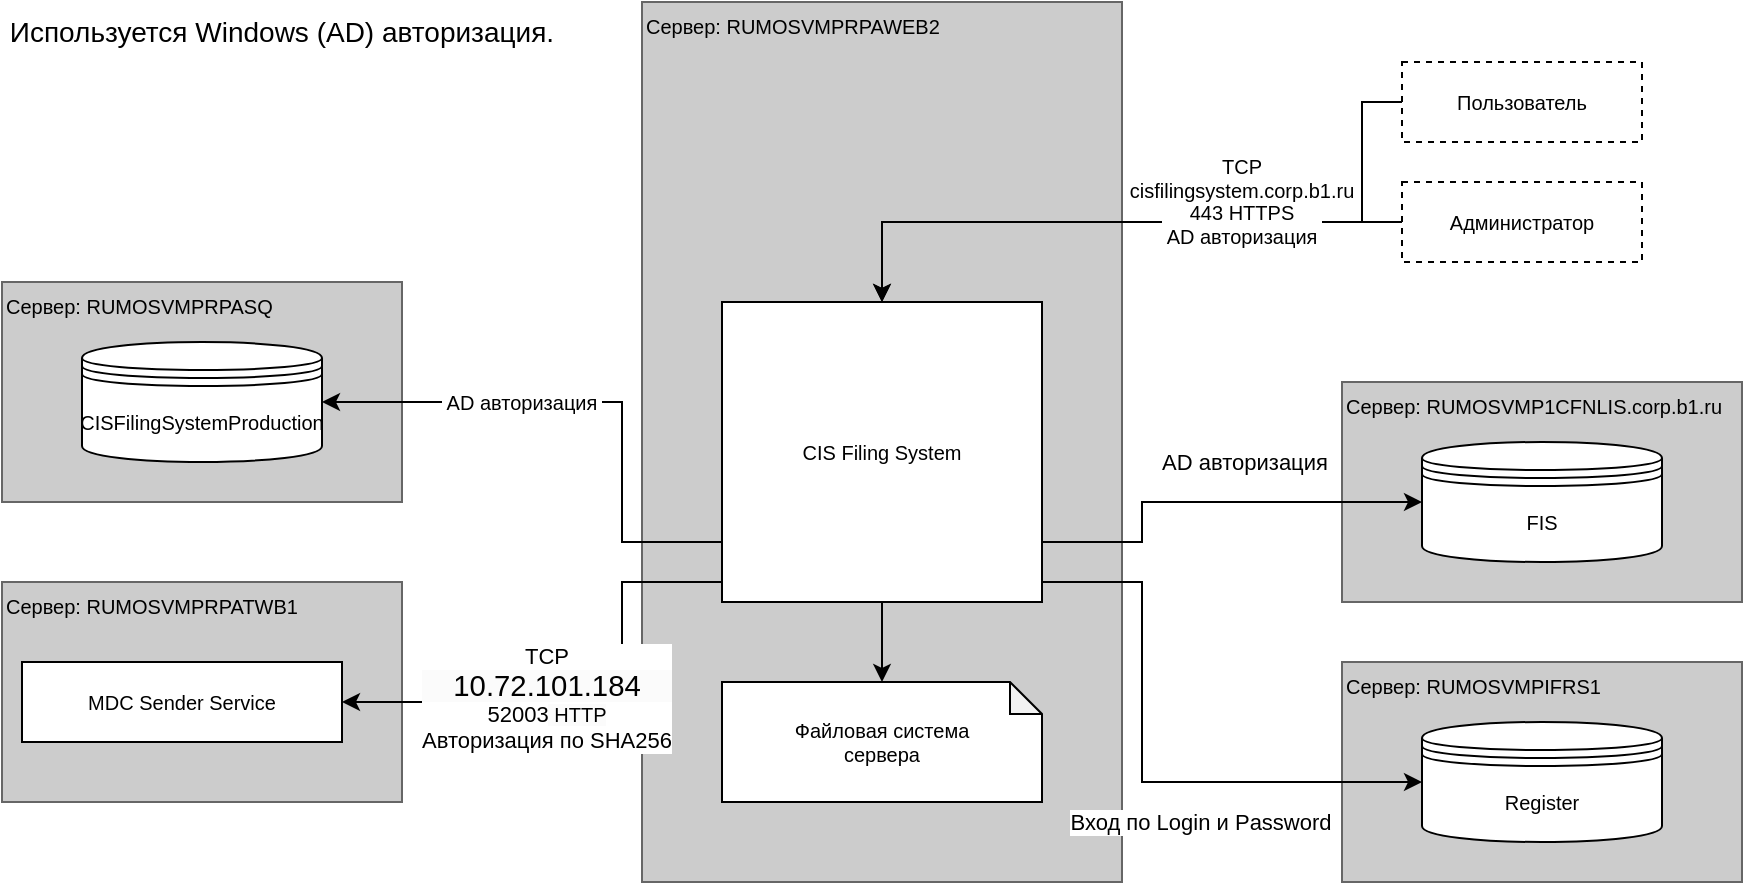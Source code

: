 <mxfile version="20.8.16" type="device"><diagram name="Page-1" id="dg8Ex8QmCC_MbF-9_2pT"><mxGraphModel dx="1050" dy="629" grid="1" gridSize="10" guides="1" tooltips="1" connect="1" arrows="1" fold="1" page="1" pageScale="1" pageWidth="850" pageHeight="1100" math="0" shadow="0"><root><mxCell id="0"/><mxCell id="1" parent="0"/><mxCell id="VwekRweZjR14Olpr0bdr-1" value="Сервер:&amp;nbsp;RUMOSVMPRPATWB1&lt;br&gt;" style="rounded=0;whiteSpace=wrap;html=1;align=left;imageVerticalAlign=middle;verticalAlign=top;fillColor=#CCCCCC;strokeColor=#666666;gradientColor=none;fontSize=10;fontFamily=Helvetica;" vertex="1" parent="1"><mxGeometry y="290" width="200" height="110" as="geometry"/></mxCell><mxCell id="BAZX7pDnKk6xcQMUl5FV-19" value="Пользователь" style="rounded=0;whiteSpace=wrap;html=1;fillColor=none;dashed=1;fontSize=10;fontFamily=Helvetica;" parent="1" vertex="1"><mxGeometry x="700" y="30" width="120" height="40" as="geometry"/></mxCell><mxCell id="BAZX7pDnKk6xcQMUl5FV-4" value="Сервер:&amp;nbsp;RUMOSVMPRPAWEB2" style="rounded=0;whiteSpace=wrap;html=1;fillColor=#CCCCCC;align=left;imageVerticalAlign=middle;verticalAlign=top;strokeColor=#666666;gradientColor=none;fontSize=10;fontFamily=Helvetica;" parent="1" vertex="1"><mxGeometry x="320" width="240" height="440" as="geometry"/></mxCell><mxCell id="BAZX7pDnKk6xcQMUl5FV-15" value="Сервер:&amp;nbsp;RUMOSVMPRPASQ" style="rounded=0;whiteSpace=wrap;html=1;align=left;imageVerticalAlign=middle;verticalAlign=top;fillColor=#CCCCCC;strokeColor=#666666;gradientColor=none;fontSize=10;fontFamily=Helvetica;" parent="1" vertex="1"><mxGeometry y="140" width="200" height="110" as="geometry"/></mxCell><mxCell id="BAZX7pDnKk6xcQMUl5FV-3" value="CISFilingSystemProduction" style="shape=datastore;whiteSpace=wrap;html=1;fontSize=10;fontFamily=Helvetica;" parent="1" vertex="1"><mxGeometry x="40" y="170" width="120" height="60" as="geometry"/></mxCell><mxCell id="VwekRweZjR14Olpr0bdr-2" style="edgeStyle=orthogonalEdgeStyle;rounded=0;orthogonalLoop=1;jettySize=auto;html=1;exitX=0;exitY=0.75;exitDx=0;exitDy=0;entryX=1;entryY=0.5;entryDx=0;entryDy=0;" edge="1" parent="1" source="BAZX7pDnKk6xcQMUl5FV-5" target="BAZX7pDnKk6xcQMUl5FV-12"><mxGeometry relative="1" as="geometry"><Array as="points"><mxPoint x="310" y="290"/><mxPoint x="310" y="350"/></Array></mxGeometry></mxCell><mxCell id="VwekRweZjR14Olpr0bdr-3" value="TCP&lt;br style=&quot;border-color: var(--border-color); font-size: 10px; background-color: rgb(251, 251, 251);&quot;&gt;&lt;div style=&quot;border-color: var(--border-color); background-color: rgb(251, 251, 251); page: WordSection1;&quot; class=&quot;WordSection1&quot;&gt;&lt;div style=&quot;page: WordSection1; font-size: medium;&quot; class=&quot;WordSection1&quot;&gt;&lt;p style=&quot;margin: 0cm 0cm 0.0pt; line-height: normal; font-size: 11pt; font-family: Calibri, sans-serif;&quot; class=&quot;MsoNormal&quot;&gt;10.72.101.184&lt;/p&gt;&lt;/div&gt;&lt;/div&gt;52003&lt;span style=&quot;font-size: 10px; background-color: rgb(251, 251, 251);&quot;&gt;&amp;nbsp;HTTP&lt;/span&gt;&lt;br&gt;Авторизация по SHA256" style="edgeLabel;html=1;align=center;verticalAlign=middle;resizable=0;points=[];" vertex="1" connectable="0" parent="VwekRweZjR14Olpr0bdr-2"><mxGeometry x="0.267" y="-2" relative="1" as="geometry"><mxPoint as="offset"/></mxGeometry></mxCell><mxCell id="BAZX7pDnKk6xcQMUl5FV-5" value="CIS Filing System" style="rounded=0;whiteSpace=wrap;html=1;fontSize=10;fontFamily=Helvetica;" parent="1" vertex="1"><mxGeometry x="360" y="150" width="160" height="150" as="geometry"/></mxCell><mxCell id="BAZX7pDnKk6xcQMUl5FV-6" value="Файловая система&lt;br style=&quot;font-size: 10px;&quot;&gt;сервера" style="shape=note;whiteSpace=wrap;html=1;backgroundOutline=1;darkOpacity=0.05;size=16;fontSize=10;fontFamily=Helvetica;" parent="1" vertex="1"><mxGeometry x="360" y="340" width="160" height="60" as="geometry"/></mxCell><mxCell id="BAZX7pDnKk6xcQMUl5FV-7" value="" style="endArrow=none;startArrow=classic;html=1;rounded=0;entryX=0.5;entryY=1;entryDx=0;entryDy=0;exitX=0.5;exitY=0;exitDx=0;exitDy=0;exitPerimeter=0;endFill=0;fontSize=10;fontFamily=Helvetica;" parent="1" source="BAZX7pDnKk6xcQMUl5FV-6" target="BAZX7pDnKk6xcQMUl5FV-5" edge="1"><mxGeometry width="50" height="50" relative="1" as="geometry"><mxPoint x="490" y="560" as="sourcePoint"/><mxPoint x="540" y="510" as="targetPoint"/></mxGeometry></mxCell><mxCell id="BAZX7pDnKk6xcQMUl5FV-8" value="" style="endArrow=none;startArrow=classic;html=1;rounded=0;exitX=1;exitY=0.5;exitDx=0;exitDy=0;entryX=0;entryY=0.25;entryDx=0;entryDy=0;endFill=0;fontSize=10;fontFamily=Helvetica;edgeStyle=orthogonalEdgeStyle;" parent="1" source="BAZX7pDnKk6xcQMUl5FV-3" target="BAZX7pDnKk6xcQMUl5FV-5" edge="1"><mxGeometry width="50" height="50" relative="1" as="geometry"><mxPoint x="290" y="490" as="sourcePoint"/><mxPoint x="340" y="440" as="targetPoint"/><Array as="points"><mxPoint x="310" y="200"/><mxPoint x="310" y="270"/></Array></mxGeometry></mxCell><mxCell id="BAZX7pDnKk6xcQMUl5FV-10" value="" style="endArrow=none;startArrow=classic;html=1;rounded=0;exitX=0.5;exitY=0;exitDx=0;exitDy=0;entryX=0;entryY=0.5;entryDx=0;entryDy=0;endFill=0;fontSize=10;fontFamily=Helvetica;edgeStyle=orthogonalEdgeStyle;" parent="1" source="BAZX7pDnKk6xcQMUl5FV-5" target="BAZX7pDnKk6xcQMUl5FV-19" edge="1"><mxGeometry width="50" height="50" relative="1" as="geometry"><mxPoint x="520" y="50" as="sourcePoint"/><mxPoint x="620" y="200" as="targetPoint"/><Array as="points"><mxPoint x="440" y="110"/><mxPoint x="680" y="110"/><mxPoint x="680" y="50"/></Array></mxGeometry></mxCell><mxCell id="BAZX7pDnKk6xcQMUl5FV-12" value="MDC Sender Service" style="rounded=0;whiteSpace=wrap;html=1;fontSize=10;fontFamily=Helvetica;" parent="1" vertex="1"><mxGeometry x="10" y="330" width="160" height="40" as="geometry"/></mxCell><mxCell id="u6d3Ql_ZmEHateGI0kDk-1" value="Администратор" style="rounded=0;whiteSpace=wrap;html=1;fillColor=none;dashed=1;fontSize=10;fontFamily=Helvetica;" parent="1" vertex="1"><mxGeometry x="700" y="90" width="120" height="40" as="geometry"/></mxCell><mxCell id="u6d3Ql_ZmEHateGI0kDk-2" value="" style="endArrow=none;startArrow=classic;html=1;rounded=0;exitX=0.5;exitY=0;exitDx=0;exitDy=0;entryX=0;entryY=0.5;entryDx=0;entryDy=0;endFill=0;fontSize=10;fontFamily=Helvetica;edgeStyle=orthogonalEdgeStyle;" parent="1" source="BAZX7pDnKk6xcQMUl5FV-5" target="u6d3Ql_ZmEHateGI0kDk-1" edge="1"><mxGeometry width="50" height="50" relative="1" as="geometry"><mxPoint x="530" y="210" as="sourcePoint"/><mxPoint x="630" y="210" as="targetPoint"/></mxGeometry></mxCell><mxCell id="u6d3Ql_ZmEHateGI0kDk-4" value="&lt;font style=&quot;font-size: 10px;&quot;&gt;TCP&lt;br style=&quot;font-size: 10px;&quot;&gt;&lt;div style=&quot;page: WordSection1; font-size: 10px;&quot; class=&quot;WordSection1&quot;&gt;&lt;p style=&quot;margin: 0cm 0cm 0.0pt; line-height: normal; font-size: 10px;&quot; class=&quot;MsoNormal&quot;&gt;cisfilingsystem.corp.b1.ru&lt;/p&gt;&lt;/div&gt;443 HTTPS&lt;br style=&quot;font-size: 10px;&quot;&gt;AD авторизация&lt;/font&gt;" style="text;html=1;align=center;verticalAlign=middle;whiteSpace=wrap;rounded=0;fillColor=default;fontSize=10;fontFamily=Helvetica;" parent="1" vertex="1"><mxGeometry x="580" y="70" width="80" height="60" as="geometry"/></mxCell><mxCell id="u6d3Ql_ZmEHateGI0kDk-7" value="&lt;font style=&quot;font-size: 10px;&quot;&gt;AD авторизация&lt;/font&gt;" style="text;html=1;align=center;verticalAlign=middle;whiteSpace=wrap;rounded=0;fillColor=default;fontSize=10;fontFamily=Helvetica;" parent="1" vertex="1"><mxGeometry x="220" y="190" width="80" height="20" as="geometry"/></mxCell><mxCell id="u6d3Ql_ZmEHateGI0kDk-12" value="Используется Windows (AD) авторизация." style="text;html=1;strokeColor=none;fillColor=none;align=center;verticalAlign=top;whiteSpace=wrap;rounded=0;fontSize=14;" parent="1" vertex="1"><mxGeometry width="280" height="40" as="geometry"/></mxCell><mxCell id="VwekRweZjR14Olpr0bdr-4" value="Сервер: RUMOSVMP1CFNLIS.corp.b1.ru" style="rounded=0;whiteSpace=wrap;html=1;align=left;imageVerticalAlign=middle;verticalAlign=top;fillColor=#CCCCCC;strokeColor=#666666;gradientColor=none;fontSize=10;fontFamily=Helvetica;" vertex="1" parent="1"><mxGeometry x="670" y="190" width="200" height="110" as="geometry"/></mxCell><mxCell id="VwekRweZjR14Olpr0bdr-5" value="FIS" style="shape=datastore;whiteSpace=wrap;html=1;fontSize=10;fontFamily=Helvetica;" vertex="1" parent="1"><mxGeometry x="710" y="220" width="120" height="60" as="geometry"/></mxCell><mxCell id="VwekRweZjR14Olpr0bdr-6" value="Сервер: RUMOSVMPIFRS1" style="rounded=0;whiteSpace=wrap;html=1;align=left;imageVerticalAlign=middle;verticalAlign=top;fillColor=#CCCCCC;strokeColor=#666666;gradientColor=none;fontSize=10;fontFamily=Helvetica;" vertex="1" parent="1"><mxGeometry x="670" y="330" width="200" height="110" as="geometry"/></mxCell><mxCell id="VwekRweZjR14Olpr0bdr-7" value="Register" style="shape=datastore;whiteSpace=wrap;html=1;fontSize=10;fontFamily=Helvetica;" vertex="1" parent="1"><mxGeometry x="710" y="360" width="120" height="60" as="geometry"/></mxCell><mxCell id="VwekRweZjR14Olpr0bdr-8" style="edgeStyle=orthogonalEdgeStyle;rounded=0;orthogonalLoop=1;jettySize=auto;html=1;exitX=1;exitY=0.25;exitDx=0;exitDy=0;entryX=0;entryY=0.5;entryDx=0;entryDy=0;fontColor=#000000;" edge="1" parent="1" source="BAZX7pDnKk6xcQMUl5FV-5" target="VwekRweZjR14Olpr0bdr-5"><mxGeometry relative="1" as="geometry"><Array as="points"><mxPoint x="570" y="270"/><mxPoint x="570" y="250"/></Array></mxGeometry></mxCell><mxCell id="VwekRweZjR14Olpr0bdr-9" value="AD авторизация" style="edgeLabel;html=1;align=center;verticalAlign=middle;resizable=0;points=[];fontColor=#000000;" vertex="1" connectable="0" parent="VwekRweZjR14Olpr0bdr-8"><mxGeometry x="0.054" y="3" relative="1" as="geometry"><mxPoint x="49" y="-17" as="offset"/></mxGeometry></mxCell><mxCell id="VwekRweZjR14Olpr0bdr-10" style="edgeStyle=orthogonalEdgeStyle;rounded=0;orthogonalLoop=1;jettySize=auto;html=1;exitX=1;exitY=0.75;exitDx=0;exitDy=0;entryX=0;entryY=0.5;entryDx=0;entryDy=0;fontColor=#000000;" edge="1" parent="1" source="BAZX7pDnKk6xcQMUl5FV-5" target="VwekRweZjR14Olpr0bdr-7"><mxGeometry relative="1" as="geometry"><Array as="points"><mxPoint x="570" y="290"/><mxPoint x="570" y="390"/></Array></mxGeometry></mxCell><mxCell id="VwekRweZjR14Olpr0bdr-11" value="Вход по Login и Password" style="edgeLabel;html=1;align=center;verticalAlign=middle;resizable=0;points=[];fontColor=#000000;" vertex="1" connectable="0" parent="VwekRweZjR14Olpr0bdr-10"><mxGeometry x="0.183" relative="1" as="geometry"><mxPoint x="18" y="20" as="offset"/></mxGeometry></mxCell></root></mxGraphModel></diagram></mxfile>
